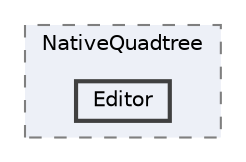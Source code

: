 digraph "/Users/peterlakatos/School/Diploma_Thesis/UnityNavigation/Assets/Scripts/third-party/NativeQuadtree/Editor"
{
 // LATEX_PDF_SIZE
  bgcolor="transparent";
  edge [fontname=Helvetica,fontsize=10,labelfontname=Helvetica,labelfontsize=10];
  node [fontname=Helvetica,fontsize=10,shape=box,height=0.2,width=0.4];
  compound=true
  subgraph clusterdir_a79f43f9a9487c61177bd54276bf9d33 {
    graph [ bgcolor="#edf0f7", pencolor="grey50", label="NativeQuadtree", fontname=Helvetica,fontsize=10 style="filled,dashed", URL="dir_a79f43f9a9487c61177bd54276bf9d33.html",tooltip=""]
  dir_f4cbc91b748c6d53046432851149d998 [label="Editor", fillcolor="#edf0f7", color="grey25", style="filled,bold", URL="dir_f4cbc91b748c6d53046432851149d998.html",tooltip=""];
  }
}
